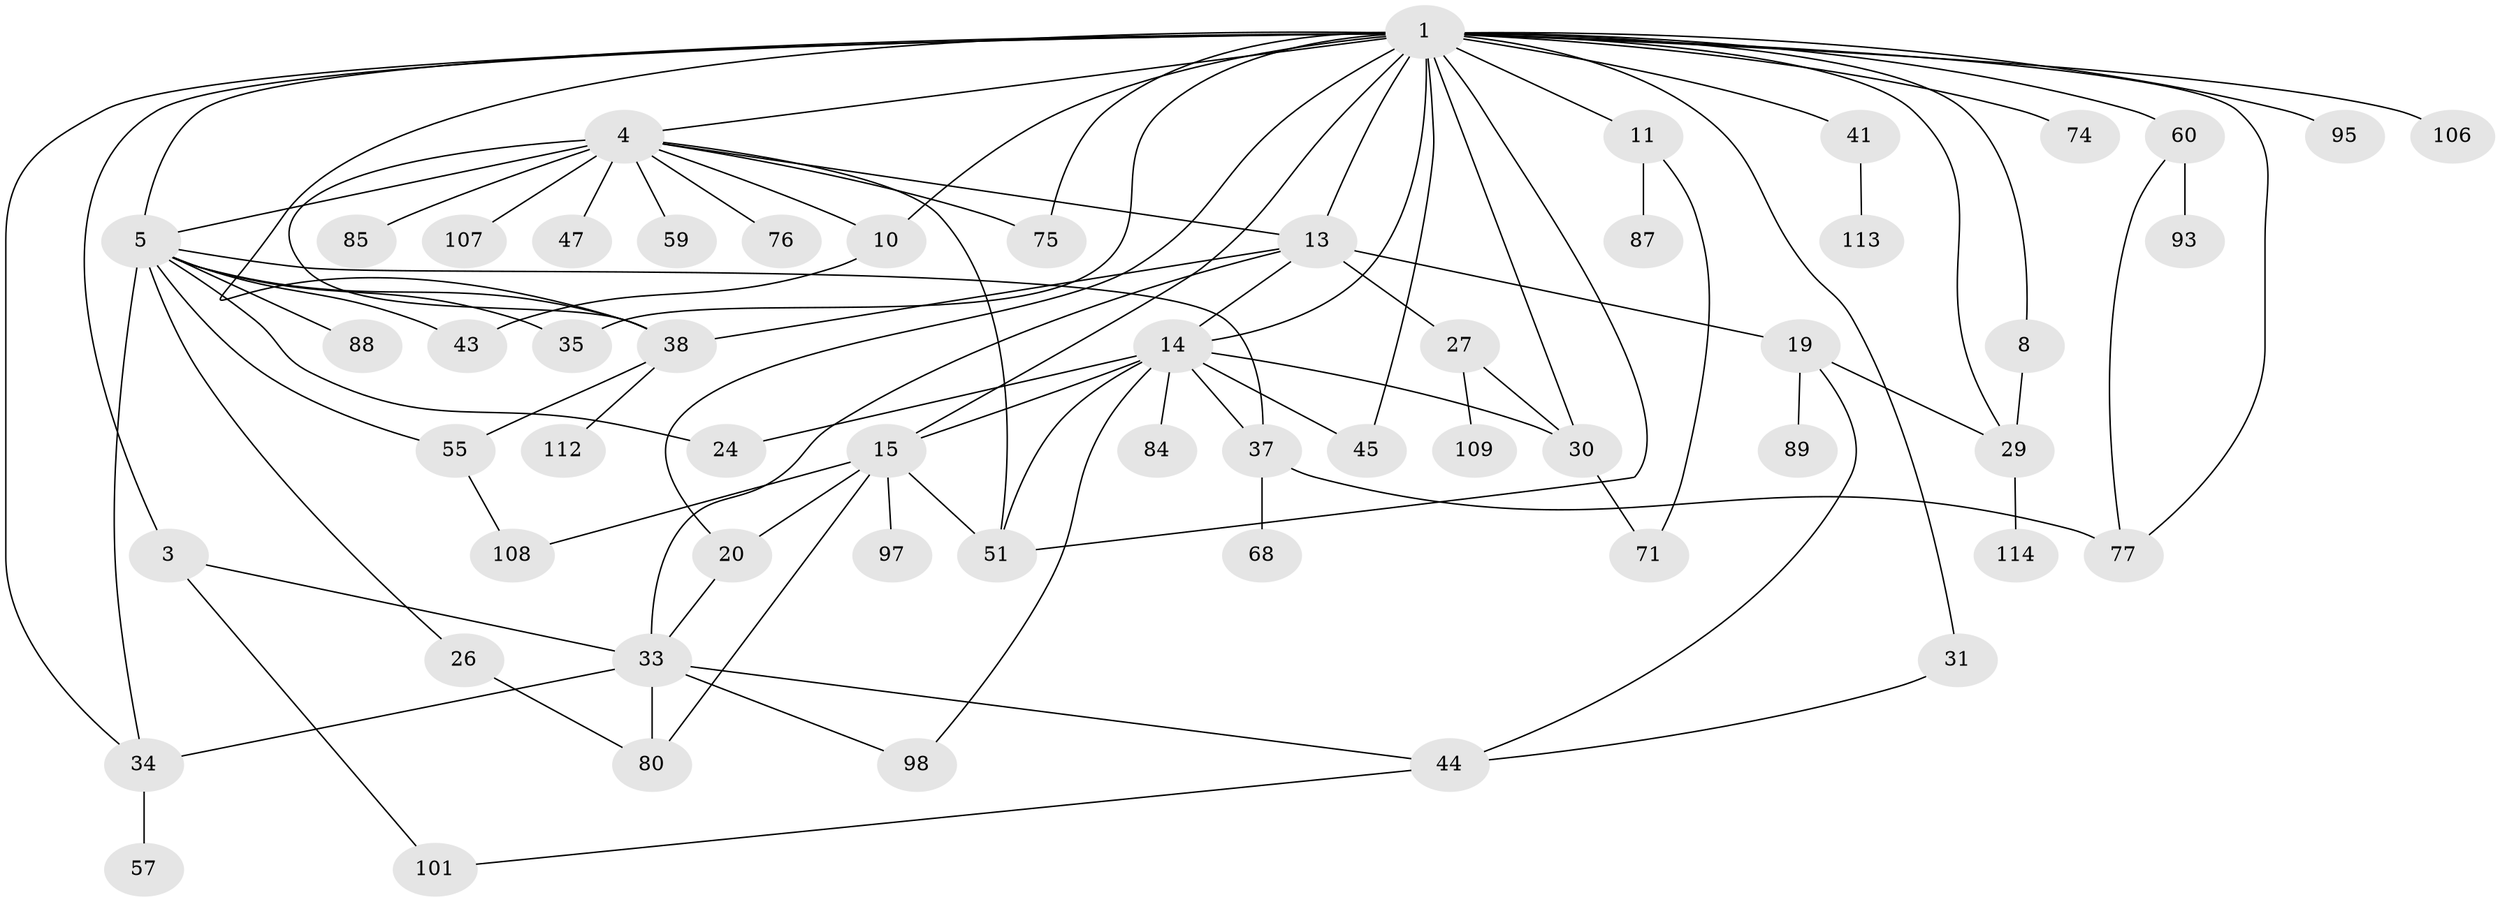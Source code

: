 // original degree distribution, {5: 0.06140350877192982, 8: 0.017543859649122806, 3: 0.2631578947368421, 4: 0.08771929824561403, 7: 0.017543859649122806, 6: 0.03508771929824561, 2: 0.2543859649122807, 10: 0.008771929824561403, 1: 0.2543859649122807}
// Generated by graph-tools (version 1.1) at 2025/13/03/09/25 04:13:33]
// undirected, 57 vertices, 93 edges
graph export_dot {
graph [start="1"]
  node [color=gray90,style=filled];
  1 [super="+2"];
  3;
  4 [super="+7"];
  5 [super="+22+67"];
  8 [super="+58"];
  10;
  11;
  13 [super="+25"];
  14 [super="+17+48"];
  15 [super="+21+46+66"];
  19;
  20 [super="+73"];
  24;
  26;
  27 [super="+102+100"];
  29 [super="+53"];
  30 [super="+70"];
  31;
  33 [super="+40+56+50"];
  34;
  35;
  37 [super="+96"];
  38 [super="+61"];
  41;
  43;
  44 [super="+69"];
  45;
  47;
  51 [super="+62"];
  55;
  57;
  59;
  60 [super="+86"];
  68 [super="+110+78"];
  71 [super="+94"];
  74;
  75;
  76;
  77 [super="+104"];
  80 [super="+111"];
  84;
  85;
  87;
  88 [super="+99+92"];
  89;
  93 [super="+103"];
  95;
  97;
  98;
  101;
  106;
  107;
  108;
  109;
  112;
  113;
  114;
  1 -- 4;
  1 -- 5;
  1 -- 35 [weight=2];
  1 -- 38;
  1 -- 3;
  1 -- 8;
  1 -- 10;
  1 -- 11;
  1 -- 74;
  1 -- 13;
  1 -- 14;
  1 -- 15;
  1 -- 75;
  1 -- 77;
  1 -- 20;
  1 -- 29;
  1 -- 30;
  1 -- 31;
  1 -- 95;
  1 -- 34;
  1 -- 41;
  1 -- 106;
  1 -- 45;
  1 -- 51;
  1 -- 60;
  3 -- 101;
  3 -- 33;
  4 -- 13 [weight=2];
  4 -- 5 [weight=2];
  4 -- 38 [weight=3];
  4 -- 10;
  4 -- 107;
  4 -- 75;
  4 -- 76;
  4 -- 47;
  4 -- 51;
  4 -- 85;
  4 -- 59;
  5 -- 34;
  5 -- 35;
  5 -- 37;
  5 -- 38;
  5 -- 43;
  5 -- 55;
  5 -- 88;
  5 -- 24;
  5 -- 26;
  8 -- 29;
  10 -- 43;
  11 -- 71;
  11 -- 87;
  13 -- 19;
  13 -- 27 [weight=2];
  13 -- 33;
  13 -- 38;
  13 -- 14;
  14 -- 30;
  14 -- 98;
  14 -- 51;
  14 -- 24;
  14 -- 45;
  14 -- 84;
  14 -- 37;
  14 -- 15;
  15 -- 108;
  15 -- 80;
  15 -- 97;
  15 -- 20;
  15 -- 51;
  19 -- 29;
  19 -- 44;
  19 -- 89;
  20 -- 33;
  26 -- 80;
  27 -- 30;
  27 -- 109;
  29 -- 114;
  30 -- 71;
  31 -- 44;
  33 -- 34 [weight=2];
  33 -- 80;
  33 -- 44;
  33 -- 98;
  34 -- 57;
  37 -- 68;
  37 -- 77;
  38 -- 112;
  38 -- 55;
  41 -- 113;
  44 -- 101;
  55 -- 108;
  60 -- 93;
  60 -- 77;
}
